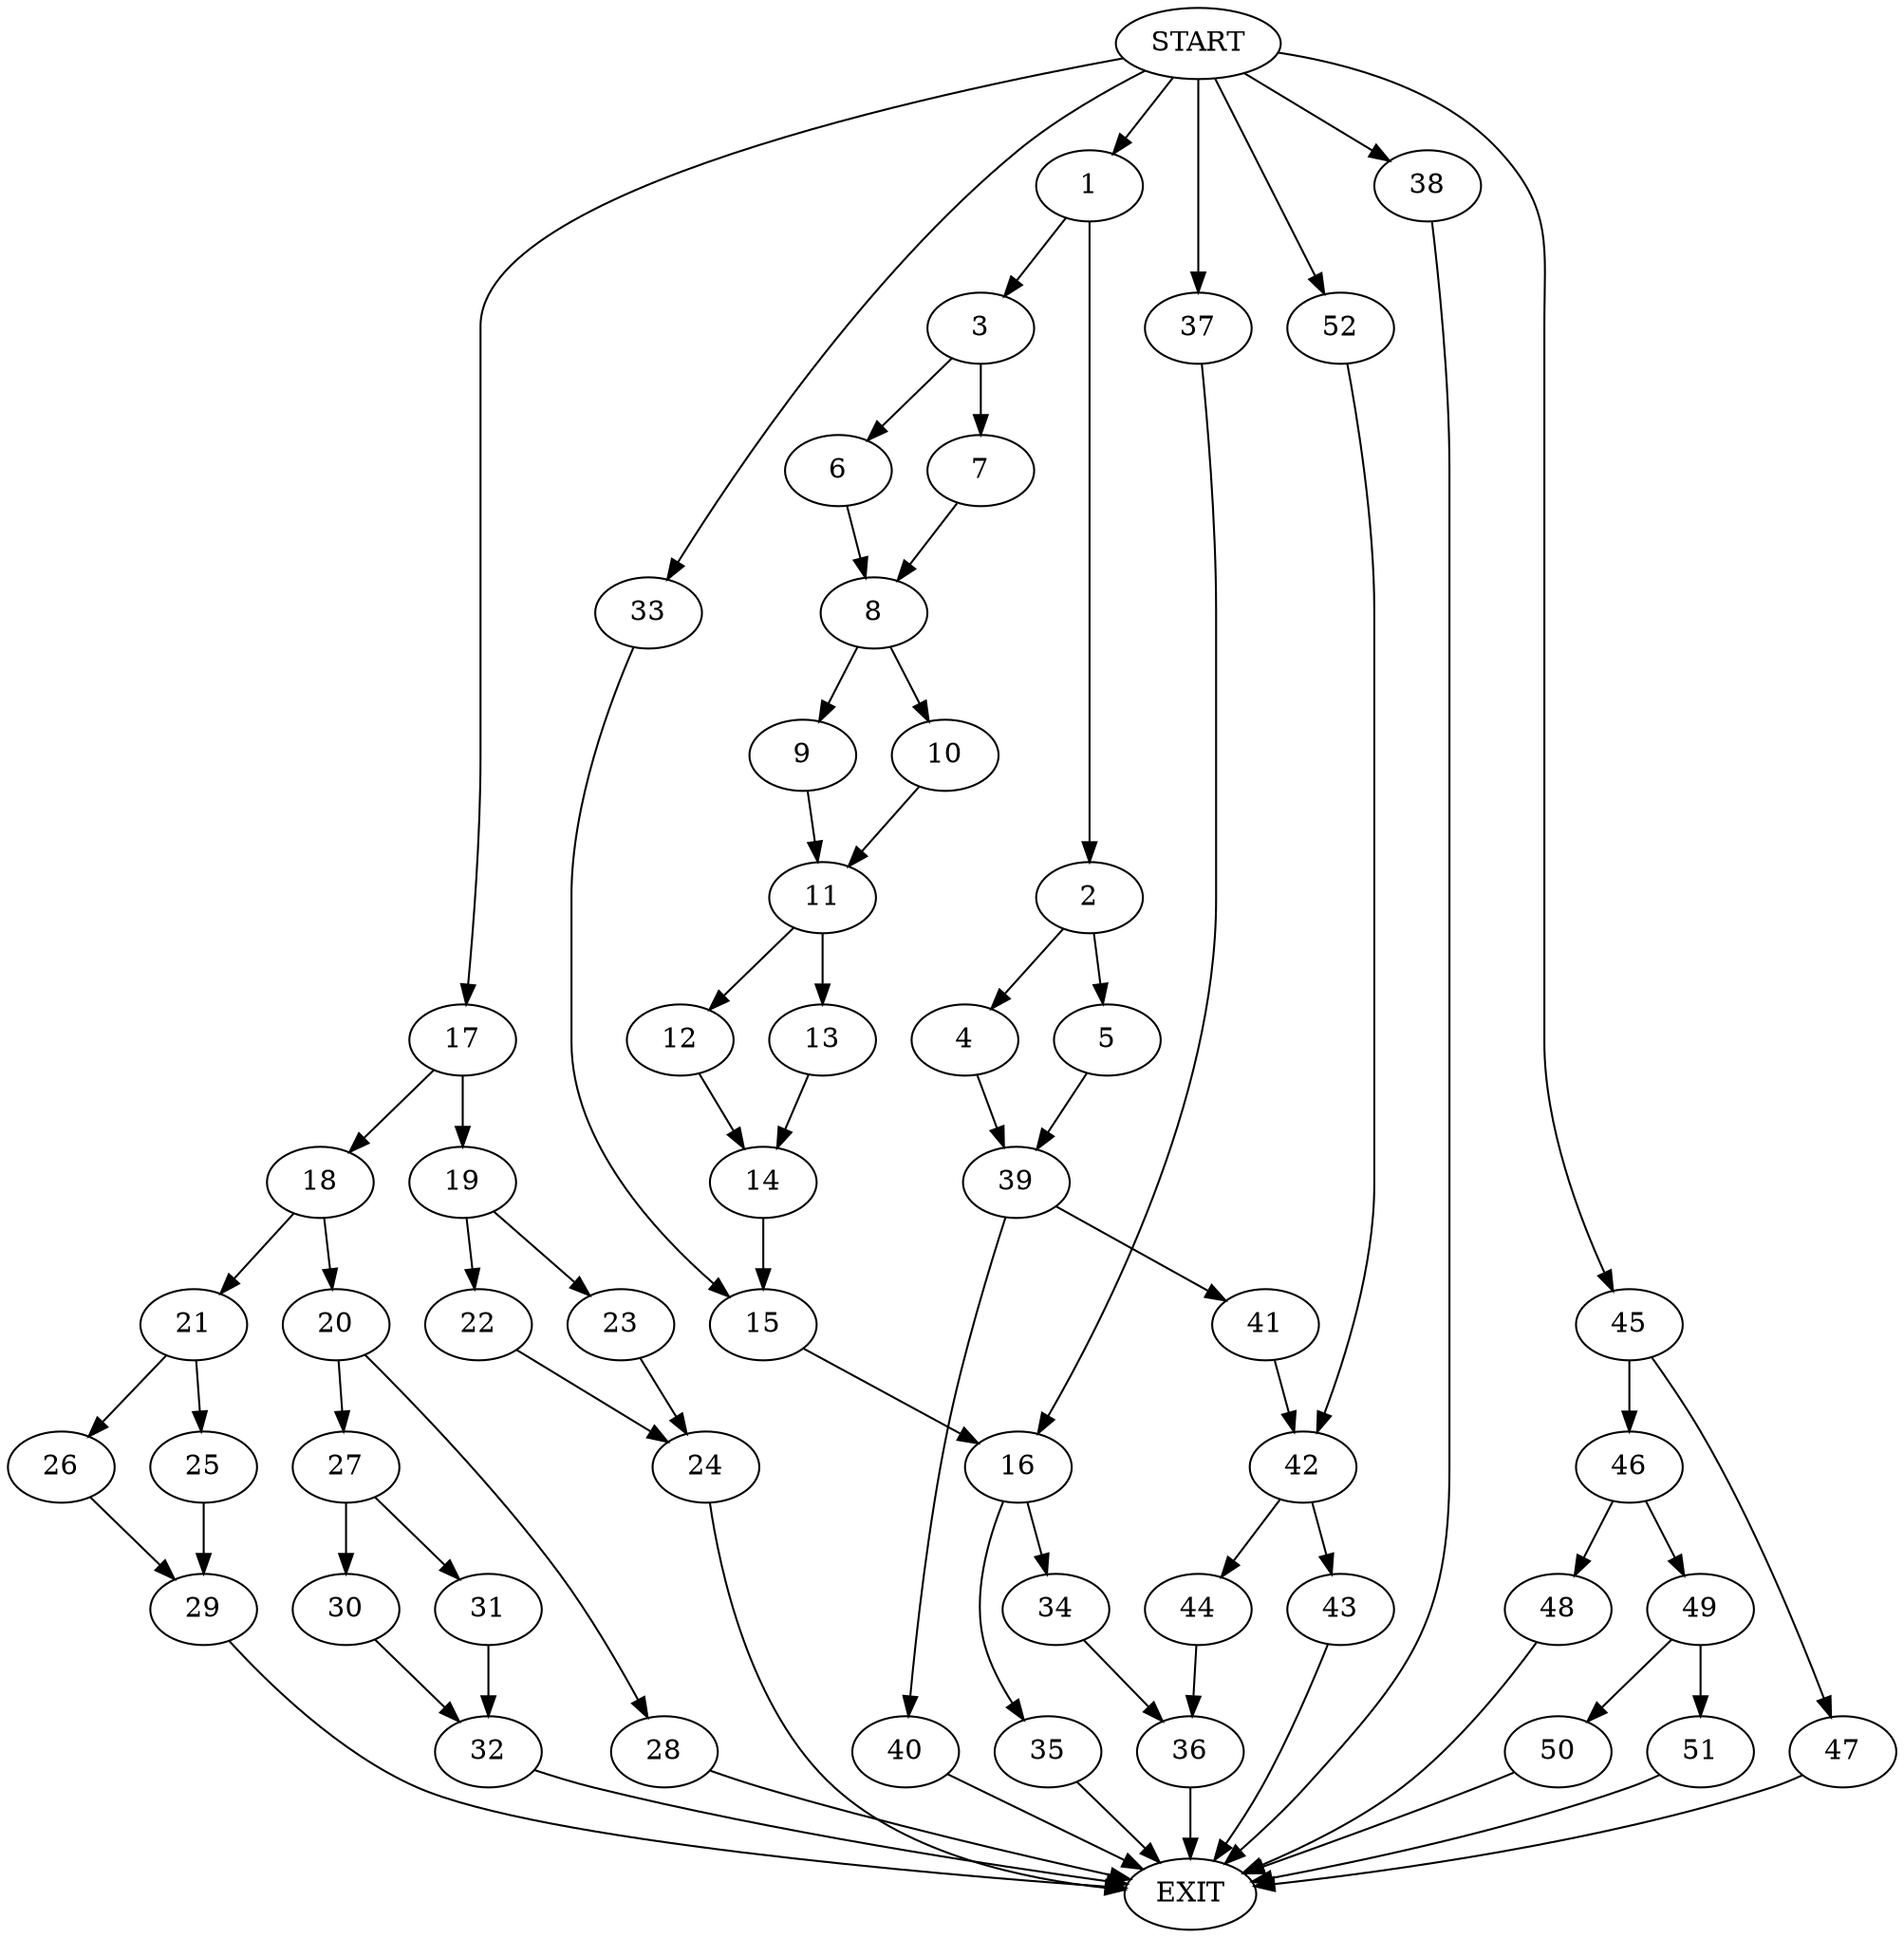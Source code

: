digraph {
0 [label="START"]
53 [label="EXIT"]
0 -> 1
1 -> 2
1 -> 3
2 -> 4
2 -> 5
3 -> 6
3 -> 7
7 -> 8
6 -> 8
8 -> 9
8 -> 10
10 -> 11
9 -> 11
11 -> 12
11 -> 13
12 -> 14
13 -> 14
14 -> 15
15 -> 16
0 -> 17
17 -> 18
17 -> 19
18 -> 20
18 -> 21
19 -> 22
19 -> 23
23 -> 24
22 -> 24
24 -> 53
21 -> 25
21 -> 26
20 -> 27
20 -> 28
26 -> 29
25 -> 29
29 -> 53
27 -> 30
27 -> 31
28 -> 53
30 -> 32
31 -> 32
32 -> 53
0 -> 33
33 -> 15
16 -> 34
16 -> 35
34 -> 36
36 -> 53
0 -> 37
37 -> 16
35 -> 53
0 -> 38
38 -> 53
4 -> 39
5 -> 39
39 -> 40
39 -> 41
40 -> 53
41 -> 42
42 -> 43
42 -> 44
0 -> 45
45 -> 46
45 -> 47
47 -> 53
46 -> 48
46 -> 49
48 -> 53
49 -> 50
49 -> 51
50 -> 53
51 -> 53
44 -> 36
0 -> 52
52 -> 42
43 -> 53
}
